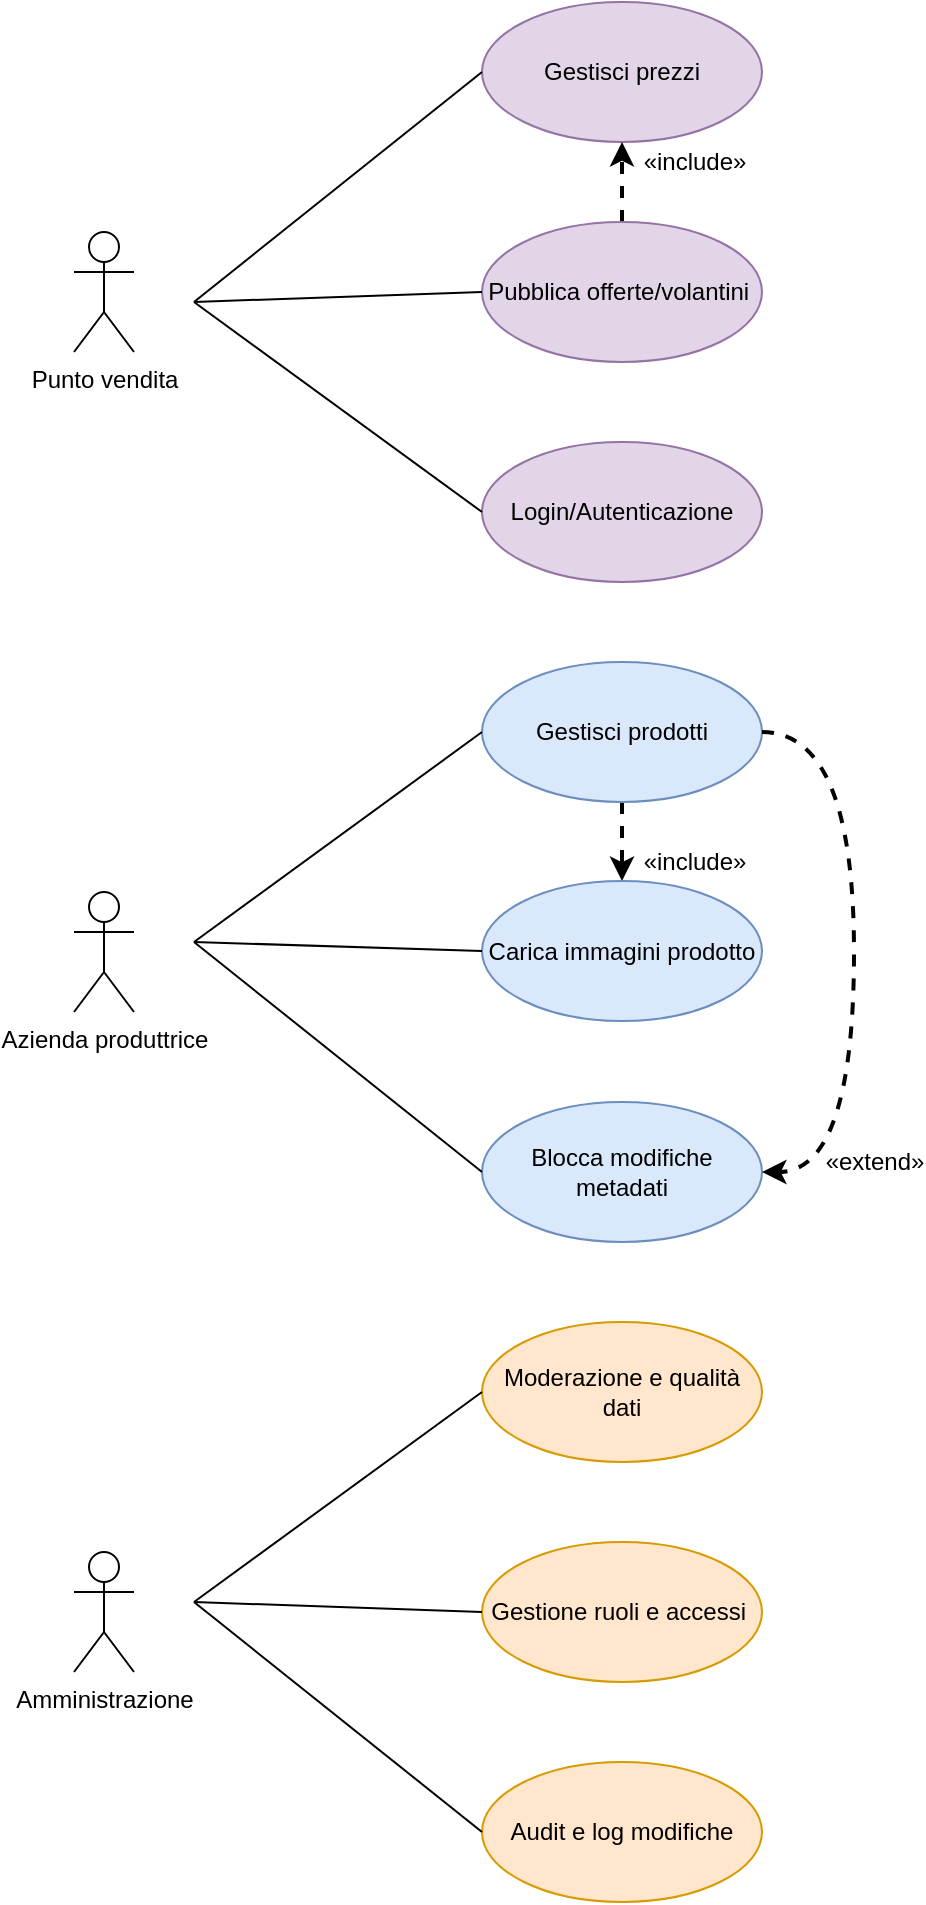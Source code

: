 <mxfile version="28.1.0">
  <diagram name="casi-uso-operatori" id="XoQh6j7rYv88GrGm538-">
    <mxGraphModel dx="1426" dy="825" grid="1" gridSize="10" guides="1" tooltips="1" connect="1" arrows="1" fold="1" page="1" pageScale="1" pageWidth="827" pageHeight="1169" math="0" shadow="0">
      <root>
        <mxCell id="0" />
        <mxCell id="1" parent="0" />
        <mxCell id="2iyyV_jV9DMABTMc6lRs-2" value="Punto vendita&lt;div&gt;&lt;br&gt;&lt;/div&gt;" style="shape=umlActor;verticalLabelPosition=bottom;verticalAlign=top;html=1;" vertex="1" parent="1">
          <mxGeometry x="140" y="225" width="30" height="60" as="geometry" />
        </mxCell>
        <mxCell id="2iyyV_jV9DMABTMc6lRs-5" value="Azienda produttrice&lt;div&gt;&lt;br&gt;&lt;/div&gt;" style="shape=umlActor;verticalLabelPosition=bottom;verticalAlign=top;html=1;" vertex="1" parent="1">
          <mxGeometry x="140" y="555" width="30" height="60" as="geometry" />
        </mxCell>
        <mxCell id="2iyyV_jV9DMABTMc6lRs-7" value="Amministrazione&lt;div&gt;&lt;br&gt;&lt;/div&gt;" style="shape=umlActor;verticalLabelPosition=bottom;verticalAlign=top;html=1;" vertex="1" parent="1">
          <mxGeometry x="140" y="885" width="30" height="60" as="geometry" />
        </mxCell>
        <mxCell id="2iyyV_jV9DMABTMc6lRs-9" value="Gestisci prezzi" style="ellipse;whiteSpace=wrap;html=1;fillColor=#e1d5e7;strokeColor=#9673a6;" vertex="1" parent="1">
          <mxGeometry x="344" y="110" width="140" height="70" as="geometry" />
        </mxCell>
        <mxCell id="2iyyV_jV9DMABTMc6lRs-32" value="" style="edgeStyle=orthogonalEdgeStyle;rounded=0;orthogonalLoop=1;jettySize=auto;html=1;dashed=1;strokeWidth=2;" edge="1" parent="1" source="2iyyV_jV9DMABTMc6lRs-11" target="2iyyV_jV9DMABTMc6lRs-9">
          <mxGeometry relative="1" as="geometry" />
        </mxCell>
        <mxCell id="2iyyV_jV9DMABTMc6lRs-33" value="&lt;font style=&quot;font-size: 12px;&quot;&gt;«include»&lt;/font&gt;" style="edgeLabel;html=1;align=center;verticalAlign=middle;resizable=0;points=[];" vertex="1" connectable="0" parent="2iyyV_jV9DMABTMc6lRs-32">
          <mxGeometry x="-0.2" y="-2" relative="1" as="geometry">
            <mxPoint x="34" y="-14" as="offset" />
          </mxGeometry>
        </mxCell>
        <mxCell id="2iyyV_jV9DMABTMc6lRs-11" value="Pubblica offerte/volantini&amp;nbsp;" style="ellipse;whiteSpace=wrap;html=1;fillColor=#e1d5e7;strokeColor=#9673a6;" vertex="1" parent="1">
          <mxGeometry x="344" y="220" width="140" height="70" as="geometry" />
        </mxCell>
        <mxCell id="2iyyV_jV9DMABTMc6lRs-12" value="Login/Autenticazione" style="ellipse;whiteSpace=wrap;html=1;fillColor=#e1d5e7;strokeColor=#9673a6;" vertex="1" parent="1">
          <mxGeometry x="344" y="330" width="140" height="70" as="geometry" />
        </mxCell>
        <mxCell id="2iyyV_jV9DMABTMc6lRs-35" value="" style="edgeStyle=orthogonalEdgeStyle;rounded=0;orthogonalLoop=1;jettySize=auto;html=1;dashed=1;strokeWidth=2;" edge="1" parent="1" source="2iyyV_jV9DMABTMc6lRs-13" target="2iyyV_jV9DMABTMc6lRs-14">
          <mxGeometry relative="1" as="geometry" />
        </mxCell>
        <mxCell id="2iyyV_jV9DMABTMc6lRs-36" value="&lt;font style=&quot;font-size: 12px;&quot;&gt;«include»&lt;/font&gt;" style="edgeLabel;html=1;align=center;verticalAlign=middle;resizable=0;points=[];" vertex="1" connectable="0" parent="2iyyV_jV9DMABTMc6lRs-35">
          <mxGeometry x="-0.309" y="-2" relative="1" as="geometry">
            <mxPoint x="38" y="16" as="offset" />
          </mxGeometry>
        </mxCell>
        <mxCell id="2iyyV_jV9DMABTMc6lRs-13" value="Gestisci prodotti " style="ellipse;whiteSpace=wrap;html=1;fillColor=#dae8fc;strokeColor=#6c8ebf;" vertex="1" parent="1">
          <mxGeometry x="344" y="440" width="140" height="70" as="geometry" />
        </mxCell>
        <mxCell id="2iyyV_jV9DMABTMc6lRs-14" value="Carica immagini prodotto" style="ellipse;whiteSpace=wrap;html=1;fillColor=#dae8fc;strokeColor=#6c8ebf;" vertex="1" parent="1">
          <mxGeometry x="344" y="549.5" width="140" height="70" as="geometry" />
        </mxCell>
        <mxCell id="2iyyV_jV9DMABTMc6lRs-15" value="Blocca modifiche metadati" style="ellipse;whiteSpace=wrap;html=1;fillColor=#dae8fc;strokeColor=#6c8ebf;" vertex="1" parent="1">
          <mxGeometry x="344" y="660" width="140" height="70" as="geometry" />
        </mxCell>
        <mxCell id="2iyyV_jV9DMABTMc6lRs-16" value="Moderazione e qualità dati" style="ellipse;whiteSpace=wrap;html=1;fillColor=#ffe6cc;strokeColor=#d79b00;" vertex="1" parent="1">
          <mxGeometry x="344" y="770" width="140" height="70" as="geometry" />
        </mxCell>
        <mxCell id="2iyyV_jV9DMABTMc6lRs-18" value="Gestione ruoli e accessi&amp;nbsp;" style="ellipse;whiteSpace=wrap;html=1;fillColor=#ffe6cc;strokeColor=#d79b00;" vertex="1" parent="1">
          <mxGeometry x="344" y="880" width="140" height="70" as="geometry" />
        </mxCell>
        <mxCell id="2iyyV_jV9DMABTMc6lRs-19" value="Audit e log modifiche" style="ellipse;whiteSpace=wrap;html=1;fillColor=#ffe6cc;strokeColor=#d79b00;" vertex="1" parent="1">
          <mxGeometry x="344" y="990" width="140" height="70" as="geometry" />
        </mxCell>
        <mxCell id="2iyyV_jV9DMABTMc6lRs-21" value="" style="endArrow=none;html=1;rounded=0;entryX=0;entryY=0.5;entryDx=0;entryDy=0;" edge="1" parent="1" target="2iyyV_jV9DMABTMc6lRs-9">
          <mxGeometry width="50" height="50" relative="1" as="geometry">
            <mxPoint x="200" y="260" as="sourcePoint" />
            <mxPoint x="380" y="410" as="targetPoint" />
          </mxGeometry>
        </mxCell>
        <mxCell id="2iyyV_jV9DMABTMc6lRs-22" value="" style="endArrow=none;html=1;rounded=0;entryX=0;entryY=0.5;entryDx=0;entryDy=0;" edge="1" parent="1" target="2iyyV_jV9DMABTMc6lRs-11">
          <mxGeometry width="50" height="50" relative="1" as="geometry">
            <mxPoint x="200" y="260" as="sourcePoint" />
            <mxPoint x="370" y="200" as="targetPoint" />
          </mxGeometry>
        </mxCell>
        <mxCell id="2iyyV_jV9DMABTMc6lRs-23" value="" style="endArrow=none;html=1;rounded=0;entryX=0;entryY=0.5;entryDx=0;entryDy=0;" edge="1" parent="1" target="2iyyV_jV9DMABTMc6lRs-12">
          <mxGeometry width="50" height="50" relative="1" as="geometry">
            <mxPoint x="200" y="260" as="sourcePoint" />
            <mxPoint x="380" y="350" as="targetPoint" />
          </mxGeometry>
        </mxCell>
        <mxCell id="2iyyV_jV9DMABTMc6lRs-24" value="" style="endArrow=none;html=1;rounded=0;entryX=0;entryY=0.5;entryDx=0;entryDy=0;" edge="1" parent="1" target="2iyyV_jV9DMABTMc6lRs-13">
          <mxGeometry width="50" height="50" relative="1" as="geometry">
            <mxPoint x="200" y="580" as="sourcePoint" />
            <mxPoint x="410" y="640" as="targetPoint" />
          </mxGeometry>
        </mxCell>
        <mxCell id="2iyyV_jV9DMABTMc6lRs-25" value="" style="endArrow=none;html=1;rounded=0;entryX=0;entryY=0.5;entryDx=0;entryDy=0;" edge="1" parent="1" target="2iyyV_jV9DMABTMc6lRs-14">
          <mxGeometry width="50" height="50" relative="1" as="geometry">
            <mxPoint x="200" y="580" as="sourcePoint" />
            <mxPoint x="380" y="650" as="targetPoint" />
          </mxGeometry>
        </mxCell>
        <mxCell id="2iyyV_jV9DMABTMc6lRs-26" value="" style="endArrow=none;html=1;rounded=0;entryX=0;entryY=0.5;entryDx=0;entryDy=0;" edge="1" parent="1" target="2iyyV_jV9DMABTMc6lRs-15">
          <mxGeometry width="50" height="50" relative="1" as="geometry">
            <mxPoint x="200" y="580" as="sourcePoint" />
            <mxPoint x="440" y="670" as="targetPoint" />
          </mxGeometry>
        </mxCell>
        <mxCell id="2iyyV_jV9DMABTMc6lRs-27" value="" style="endArrow=none;html=1;rounded=0;entryX=0;entryY=0.5;entryDx=0;entryDy=0;" edge="1" parent="1" target="2iyyV_jV9DMABTMc6lRs-16">
          <mxGeometry width="50" height="50" relative="1" as="geometry">
            <mxPoint x="200" y="910" as="sourcePoint" />
            <mxPoint x="390" y="900" as="targetPoint" />
          </mxGeometry>
        </mxCell>
        <mxCell id="2iyyV_jV9DMABTMc6lRs-28" value="" style="endArrow=none;html=1;rounded=0;entryX=0;entryY=0.5;entryDx=0;entryDy=0;" edge="1" parent="1" target="2iyyV_jV9DMABTMc6lRs-18">
          <mxGeometry width="50" height="50" relative="1" as="geometry">
            <mxPoint x="200" y="910" as="sourcePoint" />
            <mxPoint x="430" y="960" as="targetPoint" />
          </mxGeometry>
        </mxCell>
        <mxCell id="2iyyV_jV9DMABTMc6lRs-29" value="" style="endArrow=none;html=1;rounded=0;entryX=0;entryY=0.5;entryDx=0;entryDy=0;" edge="1" parent="1" target="2iyyV_jV9DMABTMc6lRs-19">
          <mxGeometry width="50" height="50" relative="1" as="geometry">
            <mxPoint x="200" y="910" as="sourcePoint" />
            <mxPoint x="430" y="1060" as="targetPoint" />
          </mxGeometry>
        </mxCell>
        <mxCell id="2iyyV_jV9DMABTMc6lRs-37" value="" style="endArrow=classic;html=1;rounded=0;exitX=1;exitY=0.5;exitDx=0;exitDy=0;entryX=1;entryY=0.5;entryDx=0;entryDy=0;edgeStyle=orthogonalEdgeStyle;curved=1;dashed=1;strokeWidth=2;" edge="1" parent="1" source="2iyyV_jV9DMABTMc6lRs-13" target="2iyyV_jV9DMABTMc6lRs-15">
          <mxGeometry width="50" height="50" relative="1" as="geometry">
            <mxPoint x="200" y="710" as="sourcePoint" />
            <mxPoint x="250" y="660" as="targetPoint" />
            <Array as="points">
              <mxPoint x="530" y="475" />
              <mxPoint x="530" y="695" />
            </Array>
          </mxGeometry>
        </mxCell>
        <mxCell id="2iyyV_jV9DMABTMc6lRs-38" value="&lt;font style=&quot;font-size: 12px;&quot;&gt;«extend»&lt;/font&gt;" style="edgeLabel;html=1;align=center;verticalAlign=middle;resizable=0;points=[];" vertex="1" connectable="0" parent="2iyyV_jV9DMABTMc6lRs-37">
          <mxGeometry x="0.006" relative="1" as="geometry">
            <mxPoint x="10" y="104" as="offset" />
          </mxGeometry>
        </mxCell>
      </root>
    </mxGraphModel>
  </diagram>
</mxfile>
